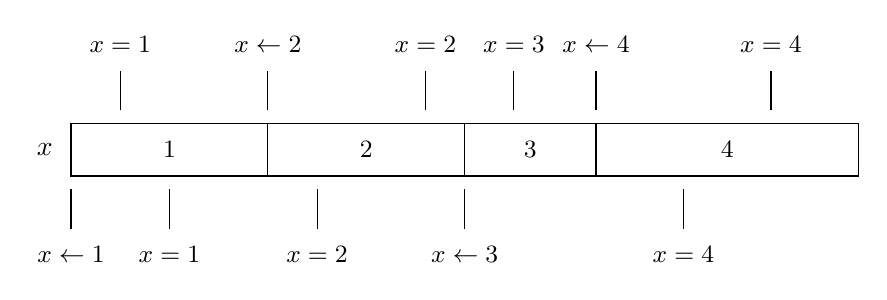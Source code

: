 \begin{tikzpicture}
  \node at (-5.333,0) { $x$ };

  \draw (-5,-0.333) rectangle (-2.5,0.333) node [midway] { \small $1$ };
  \draw (-2.5,-0.333) rectangle (0,0.333) node [midway] { \small $2$ };
  \draw (0,-0.333) rectangle (1.667,0.333) node [midway] { \small $3$ };
  \draw (1.667,-0.333) rectangle (5,0.333) node [midway] { \small $4$ };

  \draw (-5,-0.5) -- (-5,-1) node [below=3pt] { \small $x \leftarrow 1$ };
  \draw (-4.375,0.5) -- (-4.375,1) node [above=3pt] { \small $x = 1$ };
  \draw (-3.75,-0.5) -- (-3.75,-1) node [below=3pt] { \small $x = 1$ };

  \draw (-2.5,0.5) -- (-2.5,1) node [above=3pt] { \small $x \leftarrow 2$ };
  \draw (-1.875,-0.5) -- (-1.875,-1) node [below=3pt] { \small $x = 2$ };
  \draw (-0.5,0.5) -- (-0.5,1) node [above=3pt] { \small $x = 2$ };

  \draw (0,-0.5) -- (0,-1) node [below=3pt] { \small $x \leftarrow 3$ };
  \draw (0.625,0.5) -- (0.625,1) node [above=3pt] { \small $x = 3$ };

  \draw (1.667,0.5) -- (1.667,1) node [above=3pt] { \small $x \leftarrow 4$ };
  \draw (2.778,-0.5) -- (2.778,-1) node [below=3pt] { \small $x = 4$ };
  \draw (3.889,0.5) -- (3.889,1) node [above=3pt] { \small $x = 4$ };
\end{tikzpicture}
